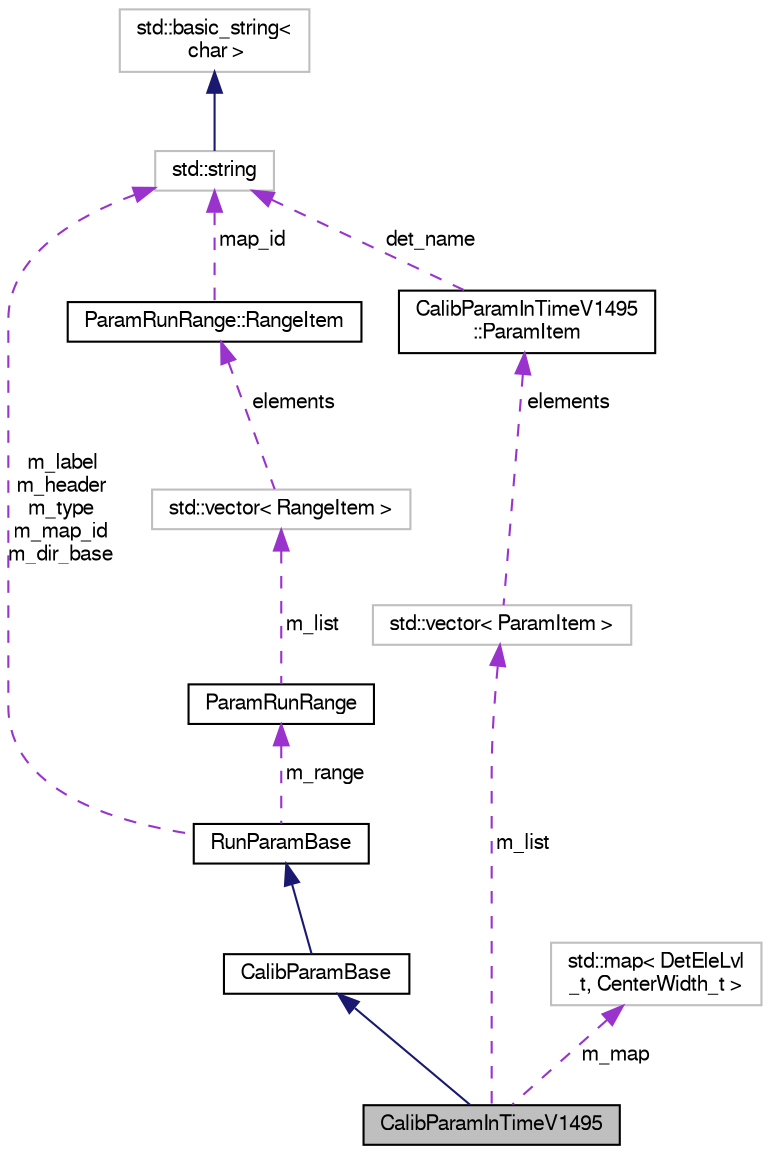 digraph "CalibParamInTimeV1495"
{
  bgcolor="transparent";
  edge [fontname="FreeSans",fontsize="10",labelfontname="FreeSans",labelfontsize="10"];
  node [fontname="FreeSans",fontsize="10",shape=record];
  Node1 [label="CalibParamInTimeV1495",height=0.2,width=0.4,color="black", fillcolor="grey75", style="filled" fontcolor="black"];
  Node2 -> Node1 [dir="back",color="midnightblue",fontsize="10",style="solid",fontname="FreeSans"];
  Node2 [label="CalibParamBase",height=0.2,width=0.4,color="black",URL="$d5/d33/classCalibParamBase.html"];
  Node3 -> Node2 [dir="back",color="midnightblue",fontsize="10",style="solid",fontname="FreeSans"];
  Node3 [label="RunParamBase",height=0.2,width=0.4,color="black",URL="$db/d8a/classRunParamBase.html"];
  Node4 -> Node3 [dir="back",color="darkorchid3",fontsize="10",style="dashed",label=" m_label\nm_header\nm_type\nm_map_id\nm_dir_base" ,fontname="FreeSans"];
  Node4 [label="std::string",height=0.2,width=0.4,color="grey75",tooltip="STL class. "];
  Node5 -> Node4 [dir="back",color="midnightblue",fontsize="10",style="solid",fontname="FreeSans"];
  Node5 [label="std::basic_string\<\l char \>",height=0.2,width=0.4,color="grey75",tooltip="STL class. "];
  Node6 -> Node3 [dir="back",color="darkorchid3",fontsize="10",style="dashed",label=" m_range" ,fontname="FreeSans"];
  Node6 [label="ParamRunRange",height=0.2,width=0.4,color="black",URL="$d0/d0d/classParamRunRange.html"];
  Node7 -> Node6 [dir="back",color="darkorchid3",fontsize="10",style="dashed",label=" m_list" ,fontname="FreeSans"];
  Node7 [label="std::vector\< RangeItem \>",height=0.2,width=0.4,color="grey75"];
  Node8 -> Node7 [dir="back",color="darkorchid3",fontsize="10",style="dashed",label=" elements" ,fontname="FreeSans"];
  Node8 [label="ParamRunRange::RangeItem",height=0.2,width=0.4,color="black",URL="$dd/d8c/structParamRunRange_1_1RangeItem.html"];
  Node4 -> Node8 [dir="back",color="darkorchid3",fontsize="10",style="dashed",label=" map_id" ,fontname="FreeSans"];
  Node9 -> Node1 [dir="back",color="darkorchid3",fontsize="10",style="dashed",label=" m_map" ,fontname="FreeSans"];
  Node9 [label="std::map\< DetEleLvl\l_t, CenterWidth_t \>",height=0.2,width=0.4,color="grey75"];
  Node10 -> Node1 [dir="back",color="darkorchid3",fontsize="10",style="dashed",label=" m_list" ,fontname="FreeSans"];
  Node10 [label="std::vector\< ParamItem \>",height=0.2,width=0.4,color="grey75"];
  Node11 -> Node10 [dir="back",color="darkorchid3",fontsize="10",style="dashed",label=" elements" ,fontname="FreeSans"];
  Node11 [label="CalibParamInTimeV1495\l::ParamItem",height=0.2,width=0.4,color="black",URL="$da/d35/structCalibParamInTimeV1495_1_1ParamItem.html"];
  Node4 -> Node11 [dir="back",color="darkorchid3",fontsize="10",style="dashed",label=" det_name" ,fontname="FreeSans"];
}
